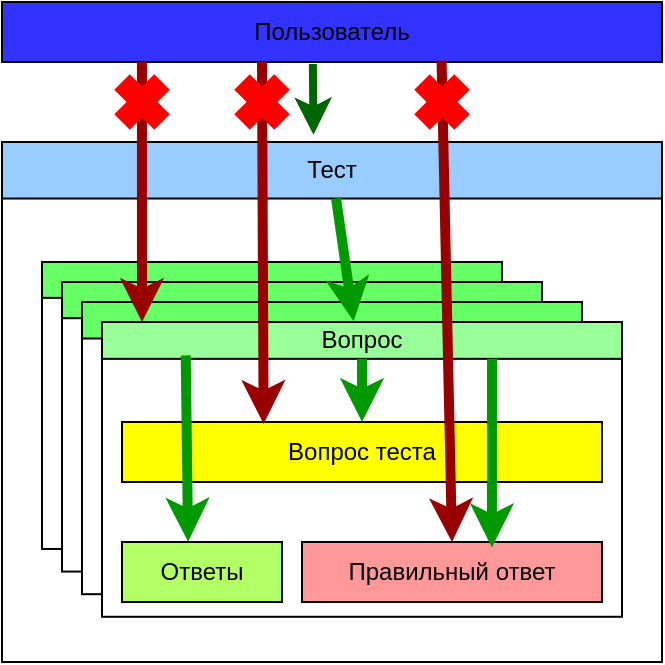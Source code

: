 <mxfile version="21.3.8" type="device">
  <diagram id="prtHgNgQTEPvFCAcTncT" name="Page-1">
    <mxGraphModel dx="819" dy="399" grid="1" gridSize="10" guides="1" tooltips="1" connect="1" arrows="1" fold="1" page="1" pageScale="1" pageWidth="827" pageHeight="1169" math="0" shadow="0">
      <root>
        <mxCell id="0" />
        <mxCell id="1" parent="0" />
        <mxCell id="zpTGQuT5jnwbCLiAqq7N-1" value="Пользователь" style="rounded=0;whiteSpace=wrap;html=1;fillColor=#3333FF;" vertex="1" parent="1">
          <mxGeometry x="80" y="30" width="330" height="30" as="geometry" />
        </mxCell>
        <mxCell id="zpTGQuT5jnwbCLiAqq7N-16" value="" style="group;fillColor=#FFFFFF;" vertex="1" connectable="0" parent="1">
          <mxGeometry x="80" y="100" width="330" height="260" as="geometry" />
        </mxCell>
        <mxCell id="zpTGQuT5jnwbCLiAqq7N-14" value="" style="rounded=0;whiteSpace=wrap;html=1;fillColor=#FFFFFF;" vertex="1" parent="zpTGQuT5jnwbCLiAqq7N-16">
          <mxGeometry width="330" height="260" as="geometry" />
        </mxCell>
        <mxCell id="zpTGQuT5jnwbCLiAqq7N-15" value="&lt;font color=&quot;#000000&quot;&gt;Тест&lt;/font&gt;" style="rounded=0;whiteSpace=wrap;html=1;fillColor=#99CCFF;" vertex="1" parent="zpTGQuT5jnwbCLiAqq7N-16">
          <mxGeometry width="330" height="28.261" as="geometry" />
        </mxCell>
        <mxCell id="zpTGQuT5jnwbCLiAqq7N-17" value="" style="group" vertex="1" connectable="0" parent="zpTGQuT5jnwbCLiAqq7N-16">
          <mxGeometry x="20" y="60" width="230" height="143.48" as="geometry" />
        </mxCell>
        <mxCell id="zpTGQuT5jnwbCLiAqq7N-18" value="" style="rounded=0;whiteSpace=wrap;html=1;" vertex="1" parent="zpTGQuT5jnwbCLiAqq7N-17">
          <mxGeometry width="230.0" height="143.48" as="geometry" />
        </mxCell>
        <mxCell id="zpTGQuT5jnwbCLiAqq7N-19" value="" style="rounded=0;whiteSpace=wrap;html=1;fillColor=#66FF66;" vertex="1" parent="zpTGQuT5jnwbCLiAqq7N-17">
          <mxGeometry width="230.0" height="17.935" as="geometry" />
        </mxCell>
        <mxCell id="zpTGQuT5jnwbCLiAqq7N-20" value="" style="group" vertex="1" connectable="0" parent="zpTGQuT5jnwbCLiAqq7N-16">
          <mxGeometry x="30" y="70" width="240" height="144.78" as="geometry" />
        </mxCell>
        <mxCell id="zpTGQuT5jnwbCLiAqq7N-21" value="" style="rounded=0;whiteSpace=wrap;html=1;" vertex="1" parent="zpTGQuT5jnwbCLiAqq7N-20">
          <mxGeometry width="240" height="144.78" as="geometry" />
        </mxCell>
        <mxCell id="zpTGQuT5jnwbCLiAqq7N-22" value="" style="rounded=0;whiteSpace=wrap;html=1;fillColor=#66FF66;" vertex="1" parent="zpTGQuT5jnwbCLiAqq7N-20">
          <mxGeometry width="240" height="18.098" as="geometry" />
        </mxCell>
        <mxCell id="zpTGQuT5jnwbCLiAqq7N-23" value="" style="group" vertex="1" connectable="0" parent="zpTGQuT5jnwbCLiAqq7N-16">
          <mxGeometry x="40" y="80" width="270" height="157.39" as="geometry" />
        </mxCell>
        <mxCell id="zpTGQuT5jnwbCLiAqq7N-24" value="" style="rounded=0;whiteSpace=wrap;html=1;" vertex="1" parent="zpTGQuT5jnwbCLiAqq7N-23">
          <mxGeometry width="250" height="146.09" as="geometry" />
        </mxCell>
        <mxCell id="zpTGQuT5jnwbCLiAqq7N-25" value="" style="rounded=0;whiteSpace=wrap;html=1;fillColor=#66FF66;" vertex="1" parent="zpTGQuT5jnwbCLiAqq7N-23">
          <mxGeometry width="250" height="18.261" as="geometry" />
        </mxCell>
        <mxCell id="zpTGQuT5jnwbCLiAqq7N-26" value="" style="group" vertex="1" connectable="0" parent="zpTGQuT5jnwbCLiAqq7N-23">
          <mxGeometry x="10" y="10" width="260" height="147.39" as="geometry" />
        </mxCell>
        <mxCell id="zpTGQuT5jnwbCLiAqq7N-27" value="" style="rounded=0;whiteSpace=wrap;html=1;" vertex="1" parent="zpTGQuT5jnwbCLiAqq7N-26">
          <mxGeometry width="260" height="147.39" as="geometry" />
        </mxCell>
        <mxCell id="zpTGQuT5jnwbCLiAqq7N-28" value="&lt;font color=&quot;#000000&quot;&gt;Вопрос&lt;/font&gt;" style="rounded=0;whiteSpace=wrap;html=1;fillColor=#99FF99;" vertex="1" parent="zpTGQuT5jnwbCLiAqq7N-26">
          <mxGeometry width="260" height="18.424" as="geometry" />
        </mxCell>
        <mxCell id="zpTGQuT5jnwbCLiAqq7N-31" value="&lt;font color=&quot;#000000&quot;&gt;Вопрос теста&lt;/font&gt;" style="rounded=0;whiteSpace=wrap;html=1;fillColor=#FFFF00;" vertex="1" parent="zpTGQuT5jnwbCLiAqq7N-26">
          <mxGeometry x="10" y="50" width="240" height="30" as="geometry" />
        </mxCell>
        <mxCell id="zpTGQuT5jnwbCLiAqq7N-32" value="&lt;font color=&quot;#000000&quot;&gt;Ответы&lt;/font&gt;" style="rounded=0;whiteSpace=wrap;html=1;fillColor=#B3FF66;" vertex="1" parent="zpTGQuT5jnwbCLiAqq7N-26">
          <mxGeometry x="10" y="110" width="80" height="30" as="geometry" />
        </mxCell>
        <mxCell id="zpTGQuT5jnwbCLiAqq7N-33" value="&lt;font color=&quot;#000000&quot;&gt;Правильный ответ&lt;br&gt;&lt;/font&gt;" style="rounded=0;whiteSpace=wrap;html=1;fillColor=#FF9999;" vertex="1" parent="zpTGQuT5jnwbCLiAqq7N-26">
          <mxGeometry x="100" y="110" width="150" height="30" as="geometry" />
        </mxCell>
        <mxCell id="zpTGQuT5jnwbCLiAqq7N-34" value="" style="endArrow=classic;html=1;rounded=0;entryX=0.5;entryY=0;entryDx=0;entryDy=0;strokeWidth=5;strokeColor=#009900;" edge="1" parent="zpTGQuT5jnwbCLiAqq7N-26" source="zpTGQuT5jnwbCLiAqq7N-28" target="zpTGQuT5jnwbCLiAqq7N-31">
          <mxGeometry width="50" height="50" relative="1" as="geometry">
            <mxPoint x="125.5" y="18" as="sourcePoint" />
            <mxPoint x="134.5" y="80" as="targetPoint" />
          </mxGeometry>
        </mxCell>
        <mxCell id="zpTGQuT5jnwbCLiAqq7N-35" value="" style="endArrow=classic;html=1;rounded=0;entryX=0.413;entryY=-0.005;entryDx=0;entryDy=0;strokeWidth=5;strokeColor=#009900;exitX=0.161;exitY=0.907;exitDx=0;exitDy=0;exitPerimeter=0;entryPerimeter=0;" edge="1" parent="zpTGQuT5jnwbCLiAqq7N-26" source="zpTGQuT5jnwbCLiAqq7N-28" target="zpTGQuT5jnwbCLiAqq7N-32">
          <mxGeometry width="50" height="50" relative="1" as="geometry">
            <mxPoint x="140" y="28" as="sourcePoint" />
            <mxPoint x="140" y="60" as="targetPoint" />
          </mxGeometry>
        </mxCell>
        <mxCell id="zpTGQuT5jnwbCLiAqq7N-36" value="" style="endArrow=classic;html=1;rounded=0;entryX=0.633;entryY=0.09;entryDx=0;entryDy=0;strokeWidth=5;strokeColor=#009900;exitX=0.75;exitY=1;exitDx=0;exitDy=0;entryPerimeter=0;" edge="1" parent="zpTGQuT5jnwbCLiAqq7N-26" source="zpTGQuT5jnwbCLiAqq7N-28" target="zpTGQuT5jnwbCLiAqq7N-33">
          <mxGeometry width="50" height="50" relative="1" as="geometry">
            <mxPoint x="52" y="27" as="sourcePoint" />
            <mxPoint x="53" y="120" as="targetPoint" />
          </mxGeometry>
        </mxCell>
        <mxCell id="zpTGQuT5jnwbCLiAqq7N-30" value="" style="endArrow=classic;html=1;rounded=0;entryX=0.484;entryY=-0.023;entryDx=0;entryDy=0;entryPerimeter=0;strokeWidth=5;strokeColor=#009900;" edge="1" parent="zpTGQuT5jnwbCLiAqq7N-16" source="zpTGQuT5jnwbCLiAqq7N-15" target="zpTGQuT5jnwbCLiAqq7N-28">
          <mxGeometry width="50" height="50" relative="1" as="geometry">
            <mxPoint x="310" y="170" as="sourcePoint" />
            <mxPoint x="360" y="120" as="targetPoint" />
          </mxGeometry>
        </mxCell>
        <mxCell id="zpTGQuT5jnwbCLiAqq7N-37" value="" style="endArrow=classic;html=1;rounded=0;strokeWidth=5;strokeColor=#990000;exitX=0.212;exitY=1;exitDx=0;exitDy=0;exitPerimeter=0;" edge="1" parent="zpTGQuT5jnwbCLiAqq7N-16" source="zpTGQuT5jnwbCLiAqq7N-1">
          <mxGeometry width="50" height="50" relative="1" as="geometry">
            <mxPoint x="60" y="-40" as="sourcePoint" />
            <mxPoint x="70" y="90" as="targetPoint" />
          </mxGeometry>
        </mxCell>
        <mxCell id="zpTGQuT5jnwbCLiAqq7N-61" value="" style="endArrow=classic;html=1;rounded=0;strokeWidth=5;strokeColor=#990000;exitX=0.212;exitY=1;exitDx=0;exitDy=0;exitPerimeter=0;entryX=0.295;entryY=0.033;entryDx=0;entryDy=0;entryPerimeter=0;" edge="1" parent="zpTGQuT5jnwbCLiAqq7N-16" target="zpTGQuT5jnwbCLiAqq7N-31">
          <mxGeometry width="50" height="50" relative="1" as="geometry">
            <mxPoint x="130" y="-40" as="sourcePoint" />
            <mxPoint x="130" y="90" as="targetPoint" />
          </mxGeometry>
        </mxCell>
        <mxCell id="zpTGQuT5jnwbCLiAqq7N-29" value="" style="endArrow=classic;html=1;rounded=0;exitX=0.471;exitY=1.033;exitDx=0;exitDy=0;exitPerimeter=0;entryX=0.472;entryY=-0.126;entryDx=0;entryDy=0;entryPerimeter=0;strokeWidth=4;strokeColor=#006600;" edge="1" parent="1" source="zpTGQuT5jnwbCLiAqq7N-1" target="zpTGQuT5jnwbCLiAqq7N-15">
          <mxGeometry width="50" height="50" relative="1" as="geometry">
            <mxPoint x="390" y="270" as="sourcePoint" />
            <mxPoint x="440" y="220" as="targetPoint" />
          </mxGeometry>
        </mxCell>
        <mxCell id="zpTGQuT5jnwbCLiAqq7N-62" value="" style="endArrow=classic;html=1;rounded=0;strokeWidth=5;strokeColor=#990000;exitX=0.666;exitY=0.976;exitDx=0;exitDy=0;exitPerimeter=0;entryX=0.5;entryY=0;entryDx=0;entryDy=0;" edge="1" parent="1" source="zpTGQuT5jnwbCLiAqq7N-1" target="zpTGQuT5jnwbCLiAqq7N-33">
          <mxGeometry width="50" height="50" relative="1" as="geometry">
            <mxPoint x="310" y="60" as="sourcePoint" />
            <mxPoint x="310" y="190" as="targetPoint" />
          </mxGeometry>
        </mxCell>
        <mxCell id="zpTGQuT5jnwbCLiAqq7N-65" value="" style="group" vertex="1" connectable="0" parent="1">
          <mxGeometry x="140" y="70" width="20" height="20" as="geometry" />
        </mxCell>
        <mxCell id="zpTGQuT5jnwbCLiAqq7N-63" value="" style="endArrow=none;html=1;rounded=0;strokeColor=#FF0000;strokeWidth=11;" edge="1" parent="zpTGQuT5jnwbCLiAqq7N-65">
          <mxGeometry width="50" height="50" relative="1" as="geometry">
            <mxPoint x="20" y="20" as="sourcePoint" />
            <mxPoint as="targetPoint" />
          </mxGeometry>
        </mxCell>
        <mxCell id="zpTGQuT5jnwbCLiAqq7N-64" value="" style="endArrow=none;html=1;rounded=0;strokeColor=#FF0000;strokeWidth=11;" edge="1" parent="zpTGQuT5jnwbCLiAqq7N-65">
          <mxGeometry width="50" height="50" relative="1" as="geometry">
            <mxPoint y="20" as="sourcePoint" />
            <mxPoint x="20" as="targetPoint" />
            <Array as="points" />
          </mxGeometry>
        </mxCell>
        <mxCell id="zpTGQuT5jnwbCLiAqq7N-66" value="" style="group" vertex="1" connectable="0" parent="1">
          <mxGeometry x="290" y="70" width="20" height="20" as="geometry" />
        </mxCell>
        <mxCell id="zpTGQuT5jnwbCLiAqq7N-67" value="" style="endArrow=none;html=1;rounded=0;strokeColor=#FF0000;strokeWidth=11;" edge="1" parent="zpTGQuT5jnwbCLiAqq7N-66">
          <mxGeometry width="50" height="50" relative="1" as="geometry">
            <mxPoint x="20" y="20" as="sourcePoint" />
            <mxPoint as="targetPoint" />
          </mxGeometry>
        </mxCell>
        <mxCell id="zpTGQuT5jnwbCLiAqq7N-68" value="" style="endArrow=none;html=1;rounded=0;strokeColor=#FF0000;strokeWidth=11;" edge="1" parent="zpTGQuT5jnwbCLiAqq7N-66">
          <mxGeometry width="50" height="50" relative="1" as="geometry">
            <mxPoint y="20" as="sourcePoint" />
            <mxPoint x="20" as="targetPoint" />
            <Array as="points" />
          </mxGeometry>
        </mxCell>
        <mxCell id="zpTGQuT5jnwbCLiAqq7N-69" value="" style="group" vertex="1" connectable="0" parent="1">
          <mxGeometry x="200" y="70" width="20" height="20" as="geometry" />
        </mxCell>
        <mxCell id="zpTGQuT5jnwbCLiAqq7N-70" value="" style="endArrow=none;html=1;rounded=0;strokeColor=#FF0000;strokeWidth=11;" edge="1" parent="zpTGQuT5jnwbCLiAqq7N-69">
          <mxGeometry width="50" height="50" relative="1" as="geometry">
            <mxPoint x="20" y="20" as="sourcePoint" />
            <mxPoint as="targetPoint" />
          </mxGeometry>
        </mxCell>
        <mxCell id="zpTGQuT5jnwbCLiAqq7N-71" value="" style="endArrow=none;html=1;rounded=0;strokeColor=#FF0000;strokeWidth=11;" edge="1" parent="zpTGQuT5jnwbCLiAqq7N-69">
          <mxGeometry width="50" height="50" relative="1" as="geometry">
            <mxPoint y="20" as="sourcePoint" />
            <mxPoint x="20" as="targetPoint" />
            <Array as="points" />
          </mxGeometry>
        </mxCell>
      </root>
    </mxGraphModel>
  </diagram>
</mxfile>
